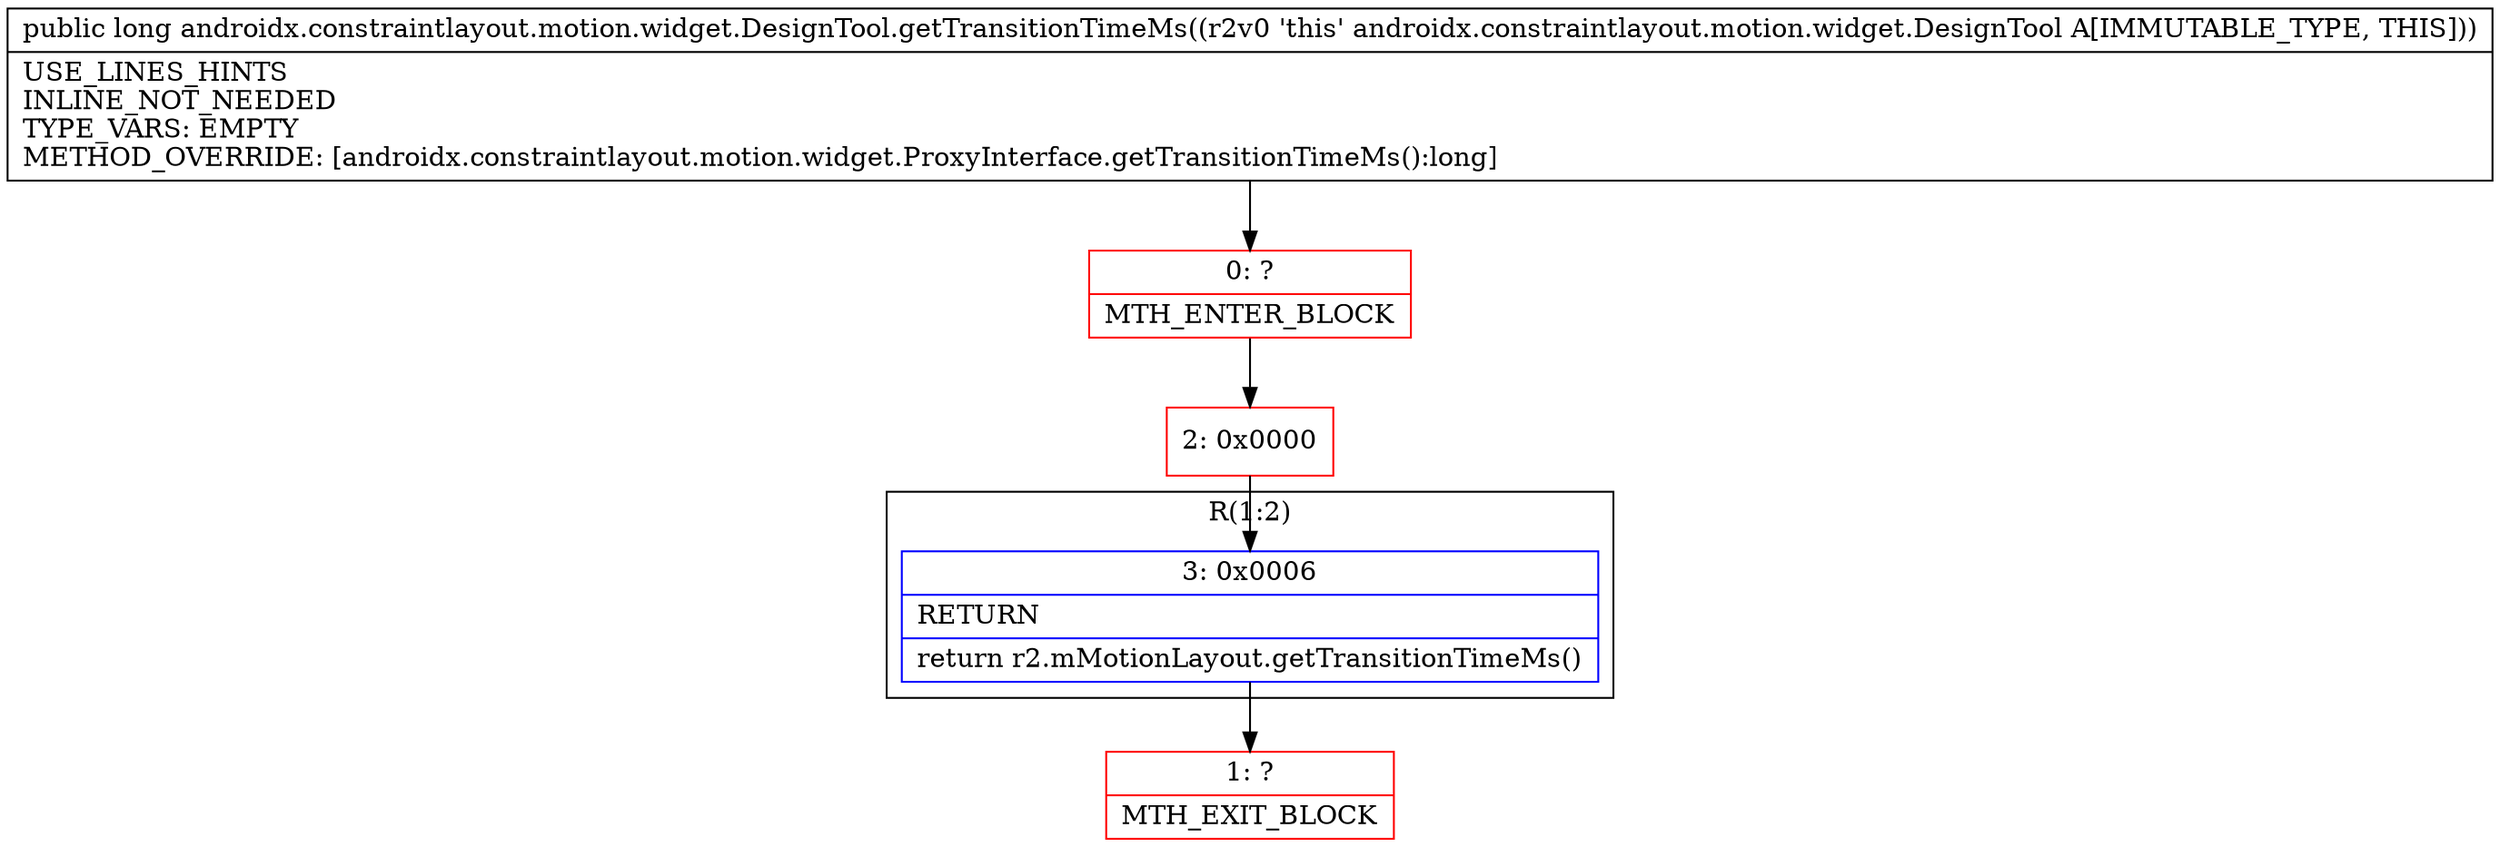 digraph "CFG forandroidx.constraintlayout.motion.widget.DesignTool.getTransitionTimeMs()J" {
subgraph cluster_Region_1768650778 {
label = "R(1:2)";
node [shape=record,color=blue];
Node_3 [shape=record,label="{3\:\ 0x0006|RETURN\l|return r2.mMotionLayout.getTransitionTimeMs()\l}"];
}
Node_0 [shape=record,color=red,label="{0\:\ ?|MTH_ENTER_BLOCK\l}"];
Node_2 [shape=record,color=red,label="{2\:\ 0x0000}"];
Node_1 [shape=record,color=red,label="{1\:\ ?|MTH_EXIT_BLOCK\l}"];
MethodNode[shape=record,label="{public long androidx.constraintlayout.motion.widget.DesignTool.getTransitionTimeMs((r2v0 'this' androidx.constraintlayout.motion.widget.DesignTool A[IMMUTABLE_TYPE, THIS]))  | USE_LINES_HINTS\lINLINE_NOT_NEEDED\lTYPE_VARS: EMPTY\lMETHOD_OVERRIDE: [androidx.constraintlayout.motion.widget.ProxyInterface.getTransitionTimeMs():long]\l}"];
MethodNode -> Node_0;Node_3 -> Node_1;
Node_0 -> Node_2;
Node_2 -> Node_3;
}


